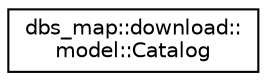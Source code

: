 digraph "Graphical Class Hierarchy"
{
 // LATEX_PDF_SIZE
  edge [fontname="Helvetica",fontsize="10",labelfontname="Helvetica",labelfontsize="10"];
  node [fontname="Helvetica",fontsize="10",shape=record];
  rankdir="LR";
  Node0 [label="dbs_map::download::\lmodel::Catalog",height=0.2,width=0.4,color="black", fillcolor="white", style="filled",URL="$structdbs__map_1_1download_1_1model_1_1Catalog.html",tooltip="Data Transfer Object (DTO) representing metadata for a map catalog."];
}
